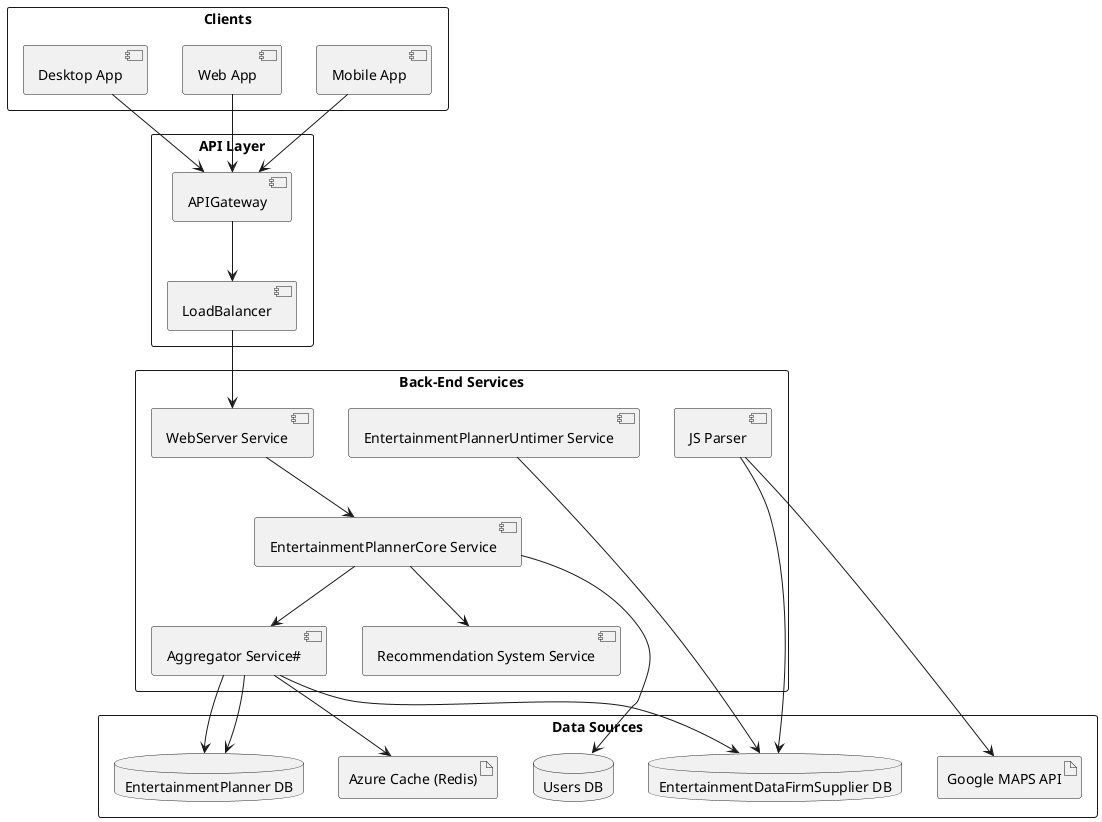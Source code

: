 @startuml

rectangle "Clients" {
  component "Mobile App" as Mobile
  component "Web App" as Web
  component "Desktop App" as Desktop
}

rectangle "API Layer" {
  component "APIGateway" as APIGateway
  component "LoadBalancer" as LoadBalancer
}

rectangle "Back-End Services" {
  component "WebServer Service" as WebServer
  component "EntertainmentPlannerCore Service" as Core
  component "Aggregator Service#" as Agg
  component "Recommendation System Service" as RS
  component "JS Parser" as Flamingo
  component "EntertainmentPlannerUntimer Service" as Untimer
}

rectangle "Data Sources" {
  database "EntertainmentPlanner DB" as EPDB
  database "EntertainmentDataFirmSupplier DB" as EDFS
  artifact "Azure Cache (Redis)" as Redis
  artifact "Google MAPS API" as GMaps
  database "Users DB" as UDB
}

' Relationships (High-level)
Mobile --> APIGateway
Web --> APIGateway
Desktop --> APIGateway

APIGateway --> LoadBalancer
LoadBalancer --> WebServer
WebServer --> Core
Core --> Agg
Core --> RS
Agg --> EPDB
Agg --> EDFS
Agg --> Redis
Flamingo --> EDFS
Flamingo --> GMaps
Untimer --> EDFS

Core --> UDB
Agg --> EPDB

@enduml
